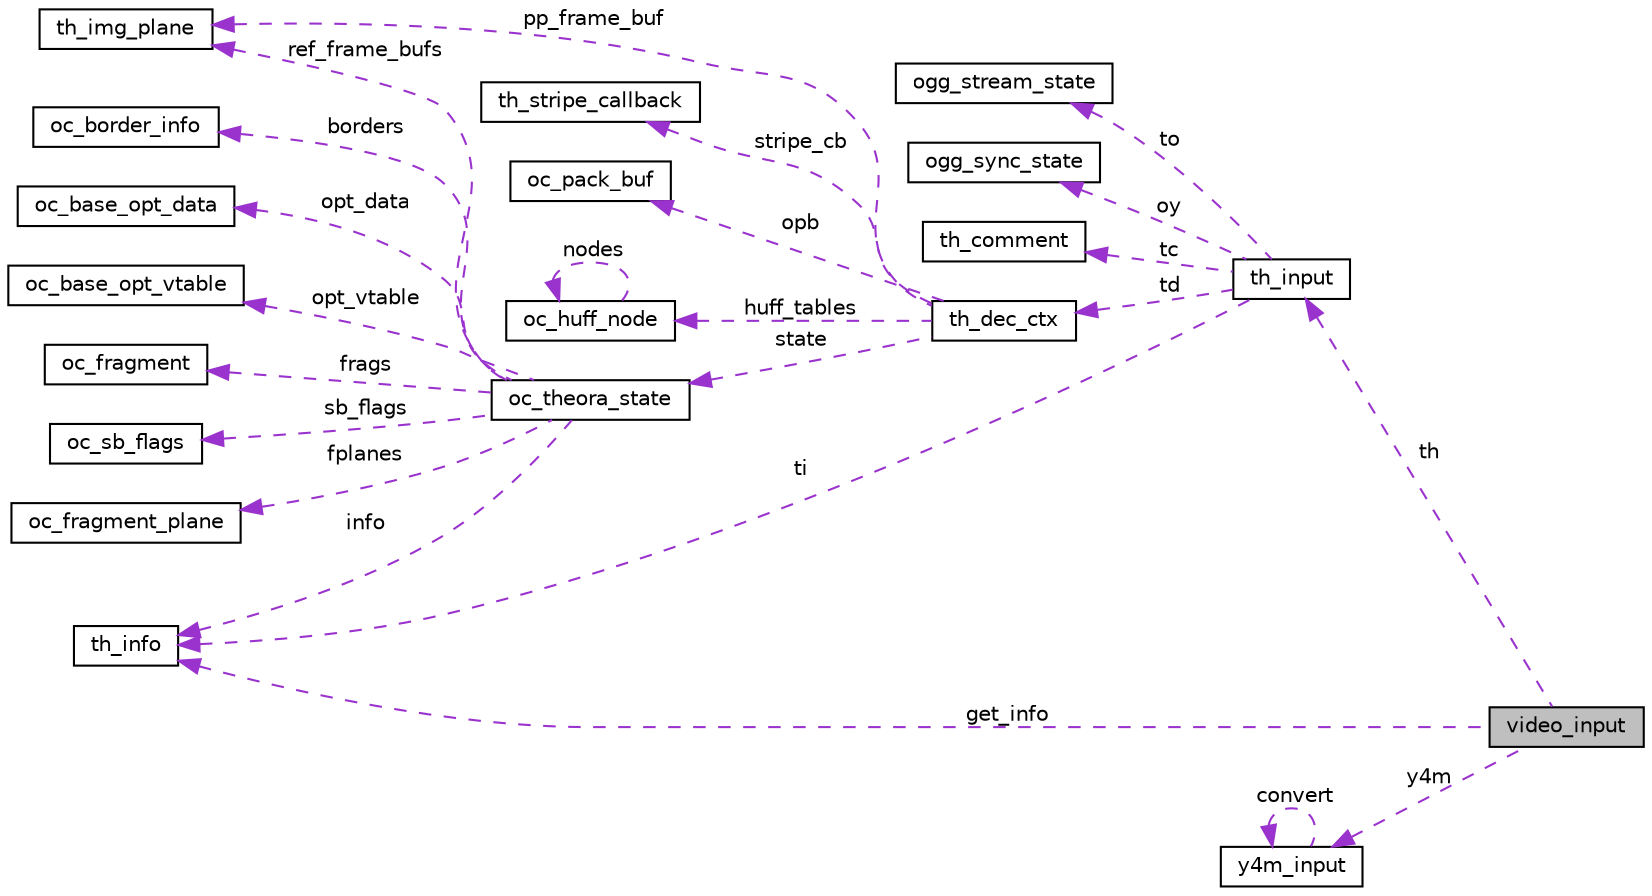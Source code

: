 digraph "video_input"
{
  edge [fontname="Helvetica",fontsize="10",labelfontname="Helvetica",labelfontsize="10"];
  node [fontname="Helvetica",fontsize="10",shape=record];
  rankdir="LR";
  Node1 [label="video_input",height=0.2,width=0.4,color="black", fillcolor="grey75", style="filled", fontcolor="black"];
  Node2 -> Node1 [dir="back",color="darkorchid3",fontsize="10",style="dashed",label=" th" ,fontname="Helvetica"];
  Node2 [label="th_input",height=0.2,width=0.4,color="black", fillcolor="white", style="filled",URL="$structth__input.html"];
  Node3 -> Node2 [dir="back",color="darkorchid3",fontsize="10",style="dashed",label=" oy" ,fontname="Helvetica"];
  Node3 [label="ogg_sync_state",height=0.2,width=0.4,color="black", fillcolor="white", style="filled",URL="$structogg__sync__state.html"];
  Node4 -> Node2 [dir="back",color="darkorchid3",fontsize="10",style="dashed",label=" tc" ,fontname="Helvetica"];
  Node4 [label="th_comment",height=0.2,width=0.4,color="black", fillcolor="white", style="filled",URL="$structth__comment.html"];
  Node5 -> Node2 [dir="back",color="darkorchid3",fontsize="10",style="dashed",label=" ti" ,fontname="Helvetica"];
  Node5 [label="th_info",height=0.2,width=0.4,color="black", fillcolor="white", style="filled",URL="$structth__info.html"];
  Node6 -> Node2 [dir="back",color="darkorchid3",fontsize="10",style="dashed",label=" to" ,fontname="Helvetica"];
  Node6 [label="ogg_stream_state",height=0.2,width=0.4,color="black", fillcolor="white", style="filled",URL="$structogg__stream__state.html"];
  Node7 -> Node2 [dir="back",color="darkorchid3",fontsize="10",style="dashed",label=" td" ,fontname="Helvetica"];
  Node7 [label="th_dec_ctx",height=0.2,width=0.4,color="black", fillcolor="white", style="filled",URL="$structth__dec__ctx.html"];
  Node8 -> Node7 [dir="back",color="darkorchid3",fontsize="10",style="dashed",label=" huff_tables" ,fontname="Helvetica"];
  Node8 [label="oc_huff_node",height=0.2,width=0.4,color="black", fillcolor="white", style="filled",URL="$structoc__huff__node.html"];
  Node8 -> Node8 [dir="back",color="darkorchid3",fontsize="10",style="dashed",label=" nodes" ,fontname="Helvetica"];
  Node9 -> Node7 [dir="back",color="darkorchid3",fontsize="10",style="dashed",label=" state" ,fontname="Helvetica"];
  Node9 [label="oc_theora_state",height=0.2,width=0.4,color="black", fillcolor="white", style="filled",URL="$structoc__theora__state.html"];
  Node10 -> Node9 [dir="back",color="darkorchid3",fontsize="10",style="dashed",label=" frags" ,fontname="Helvetica"];
  Node10 [label="oc_fragment",height=0.2,width=0.4,color="black", fillcolor="white", style="filled",URL="$structoc__fragment.html"];
  Node11 -> Node9 [dir="back",color="darkorchid3",fontsize="10",style="dashed",label=" sb_flags" ,fontname="Helvetica"];
  Node11 [label="oc_sb_flags",height=0.2,width=0.4,color="black", fillcolor="white", style="filled",URL="$structoc__sb__flags.html"];
  Node12 -> Node9 [dir="back",color="darkorchid3",fontsize="10",style="dashed",label=" fplanes" ,fontname="Helvetica"];
  Node12 [label="oc_fragment_plane",height=0.2,width=0.4,color="black", fillcolor="white", style="filled",URL="$structoc__fragment__plane.html"];
  Node13 -> Node9 [dir="back",color="darkorchid3",fontsize="10",style="dashed",label=" borders" ,fontname="Helvetica"];
  Node13 [label="oc_border_info",height=0.2,width=0.4,color="black", fillcolor="white", style="filled",URL="$structoc__border__info.html"];
  Node14 -> Node9 [dir="back",color="darkorchid3",fontsize="10",style="dashed",label=" opt_data" ,fontname="Helvetica"];
  Node14 [label="oc_base_opt_data",height=0.2,width=0.4,color="black", fillcolor="white", style="filled",URL="$structoc__base__opt__data.html"];
  Node5 -> Node9 [dir="back",color="darkorchid3",fontsize="10",style="dashed",label=" info" ,fontname="Helvetica"];
  Node15 -> Node9 [dir="back",color="darkorchid3",fontsize="10",style="dashed",label=" ref_frame_bufs" ,fontname="Helvetica"];
  Node15 [label="th_img_plane",height=0.2,width=0.4,color="black", fillcolor="white", style="filled",URL="$structth__img__plane.html"];
  Node16 -> Node9 [dir="back",color="darkorchid3",fontsize="10",style="dashed",label=" opt_vtable" ,fontname="Helvetica"];
  Node16 [label="oc_base_opt_vtable",height=0.2,width=0.4,color="black", fillcolor="white", style="filled",URL="$structoc__base__opt__vtable.html"];
  Node17 -> Node7 [dir="back",color="darkorchid3",fontsize="10",style="dashed",label=" stripe_cb" ,fontname="Helvetica"];
  Node17 [label="th_stripe_callback",height=0.2,width=0.4,color="black", fillcolor="white", style="filled",URL="$structth__stripe__callback.html"];
  Node15 -> Node7 [dir="back",color="darkorchid3",fontsize="10",style="dashed",label=" pp_frame_buf" ,fontname="Helvetica"];
  Node18 -> Node7 [dir="back",color="darkorchid3",fontsize="10",style="dashed",label=" opb" ,fontname="Helvetica"];
  Node18 [label="oc_pack_buf",height=0.2,width=0.4,color="black", fillcolor="white", style="filled",URL="$structoc__pack__buf.html"];
  Node19 -> Node1 [dir="back",color="darkorchid3",fontsize="10",style="dashed",label=" y4m" ,fontname="Helvetica"];
  Node19 [label="y4m_input",height=0.2,width=0.4,color="black", fillcolor="white", style="filled",URL="$structy4m__input.html"];
  Node19 -> Node19 [dir="back",color="darkorchid3",fontsize="10",style="dashed",label=" convert" ,fontname="Helvetica"];
  Node5 -> Node1 [dir="back",color="darkorchid3",fontsize="10",style="dashed",label=" get_info" ,fontname="Helvetica"];
}
